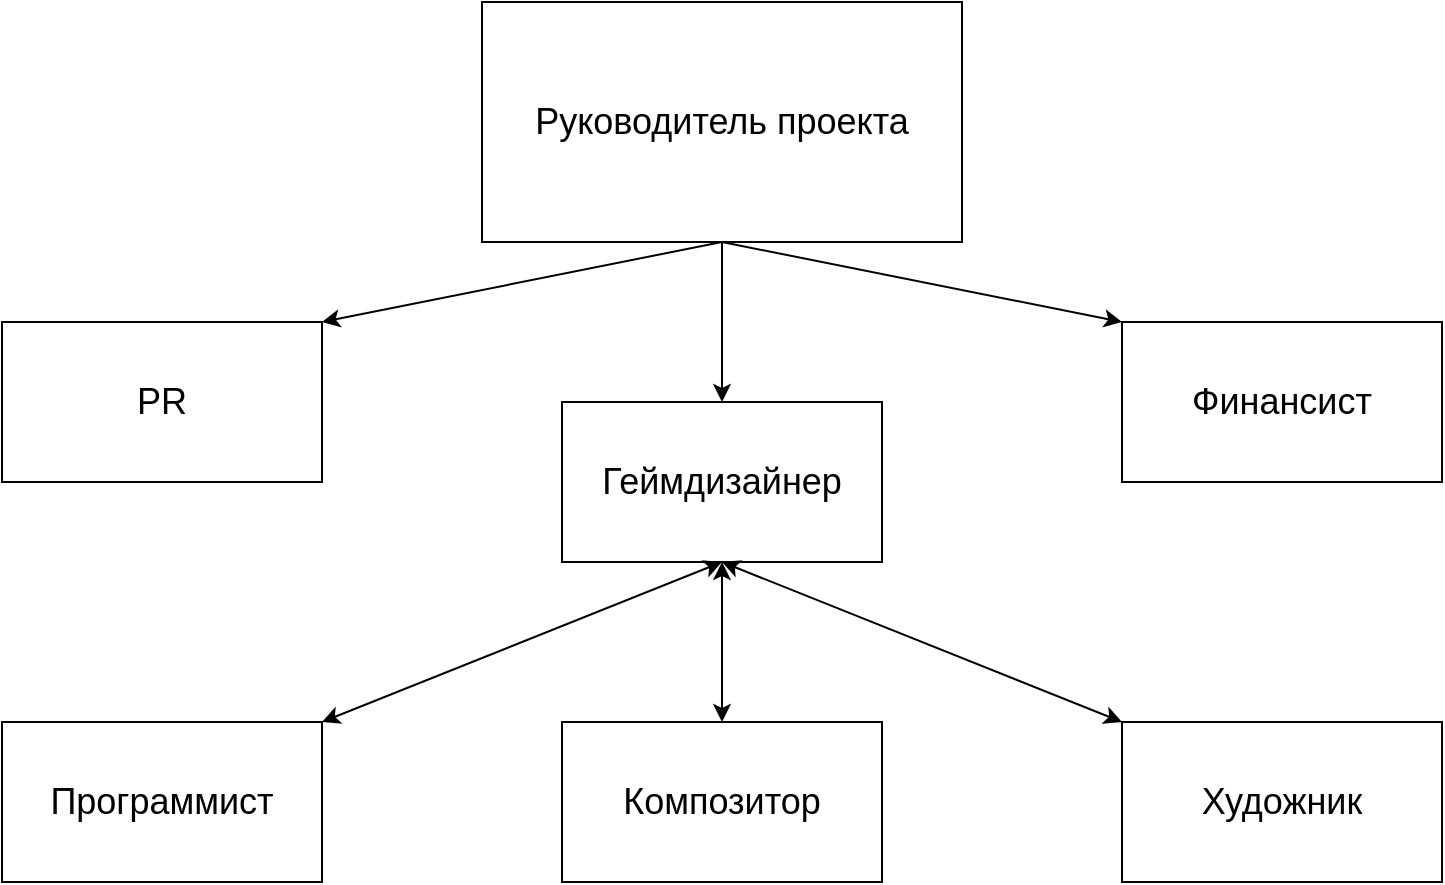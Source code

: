 <mxfile version="24.4.13" type="github">
  <diagram name="Страница — 1" id="WSHH_6TqzND7QP_HNKG5">
    <mxGraphModel dx="1633" dy="766" grid="1" gridSize="10" guides="1" tooltips="1" connect="1" arrows="1" fold="1" page="1" pageScale="1" pageWidth="827" pageHeight="1169" math="0" shadow="0">
      <root>
        <mxCell id="0" />
        <mxCell id="1" parent="0" />
        <mxCell id="SB5-oHrKNSdaG3teX0cy-1" value="&lt;font style=&quot;font-size: 18px;&quot;&gt;Руководитель проекта&lt;/font&gt;" style="rounded=0;whiteSpace=wrap;html=1;" vertex="1" parent="1">
          <mxGeometry x="280" y="40" width="240" height="120" as="geometry" />
        </mxCell>
        <mxCell id="SB5-oHrKNSdaG3teX0cy-2" value="&lt;font style=&quot;font-size: 18px;&quot;&gt;Финансист&lt;/font&gt;" style="rounded=0;whiteSpace=wrap;html=1;" vertex="1" parent="1">
          <mxGeometry x="600" y="200" width="160" height="80" as="geometry" />
        </mxCell>
        <mxCell id="SB5-oHrKNSdaG3teX0cy-3" value="&lt;font style=&quot;font-size: 18px;&quot;&gt;PR&lt;/font&gt;" style="rounded=0;whiteSpace=wrap;html=1;" vertex="1" parent="1">
          <mxGeometry x="40" y="200" width="160" height="80" as="geometry" />
        </mxCell>
        <mxCell id="SB5-oHrKNSdaG3teX0cy-4" value="" style="endArrow=classic;html=1;rounded=0;entryX=0;entryY=0;entryDx=0;entryDy=0;exitX=0.5;exitY=1;exitDx=0;exitDy=0;" edge="1" parent="1" source="SB5-oHrKNSdaG3teX0cy-1" target="SB5-oHrKNSdaG3teX0cy-2">
          <mxGeometry width="50" height="50" relative="1" as="geometry">
            <mxPoint x="480" y="440" as="sourcePoint" />
            <mxPoint x="530" y="390" as="targetPoint" />
          </mxGeometry>
        </mxCell>
        <mxCell id="SB5-oHrKNSdaG3teX0cy-5" value="" style="endArrow=classic;html=1;rounded=0;entryX=1;entryY=0;entryDx=0;entryDy=0;exitX=0.5;exitY=1;exitDx=0;exitDy=0;" edge="1" parent="1" source="SB5-oHrKNSdaG3teX0cy-1" target="SB5-oHrKNSdaG3teX0cy-3">
          <mxGeometry width="50" height="50" relative="1" as="geometry">
            <mxPoint x="294" y="310" as="sourcePoint" />
            <mxPoint x="414" y="390" as="targetPoint" />
          </mxGeometry>
        </mxCell>
        <mxCell id="SB5-oHrKNSdaG3teX0cy-7" value="&lt;font style=&quot;font-size: 18px;&quot;&gt;Геймдизайнер&lt;/font&gt;" style="rounded=0;whiteSpace=wrap;html=1;" vertex="1" parent="1">
          <mxGeometry x="320" y="240" width="160" height="80" as="geometry" />
        </mxCell>
        <mxCell id="SB5-oHrKNSdaG3teX0cy-8" value="" style="endArrow=classic;html=1;rounded=0;exitX=0.5;exitY=1;exitDx=0;exitDy=0;entryX=0.5;entryY=0;entryDx=0;entryDy=0;" edge="1" parent="1" source="SB5-oHrKNSdaG3teX0cy-1" target="SB5-oHrKNSdaG3teX0cy-7">
          <mxGeometry width="50" height="50" relative="1" as="geometry">
            <mxPoint x="480" y="440" as="sourcePoint" />
            <mxPoint x="530" y="390" as="targetPoint" />
          </mxGeometry>
        </mxCell>
        <mxCell id="SB5-oHrKNSdaG3teX0cy-9" value="&lt;font style=&quot;font-size: 18px;&quot;&gt;Программист&lt;/font&gt;" style="rounded=0;whiteSpace=wrap;html=1;" vertex="1" parent="1">
          <mxGeometry x="40" y="400" width="160" height="80" as="geometry" />
        </mxCell>
        <mxCell id="SB5-oHrKNSdaG3teX0cy-10" value="&lt;font style=&quot;font-size: 18px;&quot;&gt;Композитор&lt;/font&gt;" style="rounded=0;whiteSpace=wrap;html=1;" vertex="1" parent="1">
          <mxGeometry x="320" y="400" width="160" height="80" as="geometry" />
        </mxCell>
        <mxCell id="SB5-oHrKNSdaG3teX0cy-11" value="&lt;font style=&quot;font-size: 18px;&quot;&gt;Художник&lt;/font&gt;" style="rounded=0;whiteSpace=wrap;html=1;" vertex="1" parent="1">
          <mxGeometry x="600" y="400" width="160" height="80" as="geometry" />
        </mxCell>
        <mxCell id="SB5-oHrKNSdaG3teX0cy-16" value="" style="endArrow=classic;startArrow=classic;html=1;rounded=0;entryX=0.5;entryY=1;entryDx=0;entryDy=0;exitX=1;exitY=0;exitDx=0;exitDy=0;" edge="1" parent="1" source="SB5-oHrKNSdaG3teX0cy-9" target="SB5-oHrKNSdaG3teX0cy-7">
          <mxGeometry width="50" height="50" relative="1" as="geometry">
            <mxPoint x="480" y="440" as="sourcePoint" />
            <mxPoint x="530" y="390" as="targetPoint" />
          </mxGeometry>
        </mxCell>
        <mxCell id="SB5-oHrKNSdaG3teX0cy-17" value="" style="endArrow=classic;startArrow=classic;html=1;rounded=0;exitX=0.5;exitY=0;exitDx=0;exitDy=0;entryX=0.5;entryY=1;entryDx=0;entryDy=0;" edge="1" parent="1" source="SB5-oHrKNSdaG3teX0cy-10" target="SB5-oHrKNSdaG3teX0cy-7">
          <mxGeometry width="50" height="50" relative="1" as="geometry">
            <mxPoint x="210" y="410" as="sourcePoint" />
            <mxPoint x="370" y="380" as="targetPoint" />
          </mxGeometry>
        </mxCell>
        <mxCell id="SB5-oHrKNSdaG3teX0cy-18" value="" style="endArrow=classic;startArrow=classic;html=1;rounded=0;entryX=0;entryY=0;entryDx=0;entryDy=0;exitX=0.5;exitY=1;exitDx=0;exitDy=0;" edge="1" parent="1" source="SB5-oHrKNSdaG3teX0cy-7" target="SB5-oHrKNSdaG3teX0cy-11">
          <mxGeometry width="50" height="50" relative="1" as="geometry">
            <mxPoint x="220" y="420" as="sourcePoint" />
            <mxPoint x="420" y="340" as="targetPoint" />
          </mxGeometry>
        </mxCell>
      </root>
    </mxGraphModel>
  </diagram>
</mxfile>
